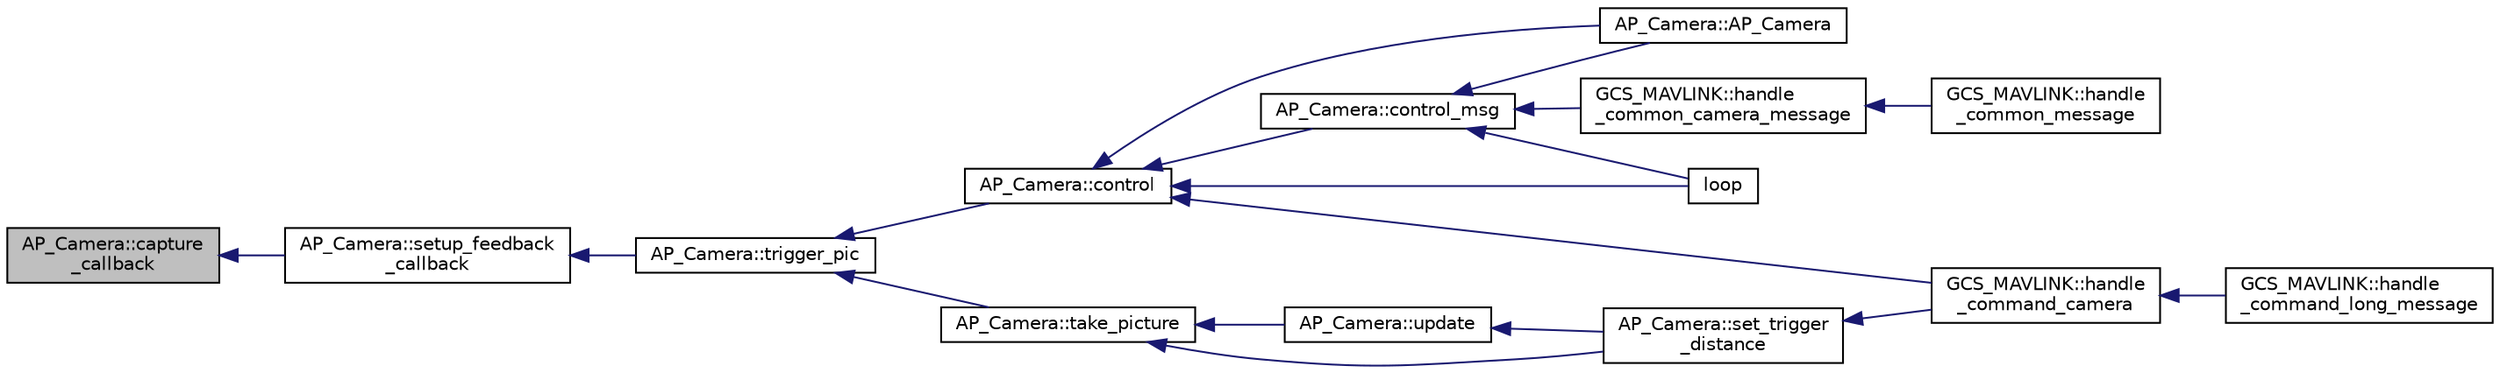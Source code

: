 digraph "AP_Camera::capture_callback"
{
 // INTERACTIVE_SVG=YES
  edge [fontname="Helvetica",fontsize="10",labelfontname="Helvetica",labelfontsize="10"];
  node [fontname="Helvetica",fontsize="10",shape=record];
  rankdir="LR";
  Node1 [label="AP_Camera::capture\l_callback",height=0.2,width=0.4,color="black", fillcolor="grey75", style="filled", fontcolor="black"];
  Node1 -> Node2 [dir="back",color="midnightblue",fontsize="10",style="solid",fontname="Helvetica"];
  Node2 [label="AP_Camera::setup_feedback\l_callback",height=0.2,width=0.4,color="black", fillcolor="white", style="filled",URL="$classAP__Camera.html#a52203d3c3cc7e420e58c6d0e882f35f4"];
  Node2 -> Node3 [dir="back",color="midnightblue",fontsize="10",style="solid",fontname="Helvetica"];
  Node3 [label="AP_Camera::trigger_pic",height=0.2,width=0.4,color="black", fillcolor="white", style="filled",URL="$classAP__Camera.html#a912338131e4f4ab09eb09139d471b7b3"];
  Node3 -> Node4 [dir="back",color="midnightblue",fontsize="10",style="solid",fontname="Helvetica"];
  Node4 [label="AP_Camera::control",height=0.2,width=0.4,color="black", fillcolor="white", style="filled",URL="$classAP__Camera.html#a7c7aa23d1a71db5345bb11899bbb8f31"];
  Node4 -> Node5 [dir="back",color="midnightblue",fontsize="10",style="solid",fontname="Helvetica"];
  Node5 [label="AP_Camera::control_msg",height=0.2,width=0.4,color="black", fillcolor="white", style="filled",URL="$classAP__Camera.html#a5a9157e5d811fa1b55bebe90fe731065",tooltip="decode deprecated MavLink message that controls camera. "];
  Node5 -> Node6 [dir="back",color="midnightblue",fontsize="10",style="solid",fontname="Helvetica"];
  Node6 [label="AP_Camera::AP_Camera",height=0.2,width=0.4,color="black", fillcolor="white", style="filled",URL="$classAP__Camera.html#ad8d2e68c3b5a7133da87975d3120223a"];
  Node5 -> Node7 [dir="back",color="midnightblue",fontsize="10",style="solid",fontname="Helvetica"];
  Node7 [label="loop",height=0.2,width=0.4,color="black", fillcolor="white", style="filled",URL="$routing_8cpp.html#afe461d27b9c48d5921c00d521181f12f"];
  Node5 -> Node8 [dir="back",color="midnightblue",fontsize="10",style="solid",fontname="Helvetica"];
  Node8 [label="GCS_MAVLINK::handle\l_common_camera_message",height=0.2,width=0.4,color="black", fillcolor="white", style="filled",URL="$structGCS__MAVLINK.html#a496597037e80be23544b7618199ad9f5"];
  Node8 -> Node9 [dir="back",color="midnightblue",fontsize="10",style="solid",fontname="Helvetica"];
  Node9 [label="GCS_MAVLINK::handle\l_common_message",height=0.2,width=0.4,color="black", fillcolor="white", style="filled",URL="$structGCS__MAVLINK.html#a13da94a2548ade6552a5250eb3251e89"];
  Node4 -> Node6 [dir="back",color="midnightblue",fontsize="10",style="solid",fontname="Helvetica"];
  Node4 -> Node7 [dir="back",color="midnightblue",fontsize="10",style="solid",fontname="Helvetica"];
  Node4 -> Node10 [dir="back",color="midnightblue",fontsize="10",style="solid",fontname="Helvetica"];
  Node10 [label="GCS_MAVLINK::handle\l_command_camera",height=0.2,width=0.4,color="black", fillcolor="white", style="filled",URL="$structGCS__MAVLINK.html#a735b4b8b692fa6985a7f7b99c6b4d58c"];
  Node10 -> Node11 [dir="back",color="midnightblue",fontsize="10",style="solid",fontname="Helvetica"];
  Node11 [label="GCS_MAVLINK::handle\l_command_long_message",height=0.2,width=0.4,color="black", fillcolor="white", style="filled",URL="$structGCS__MAVLINK.html#ada9816ba563e134b421cb5bcc7b21ed6"];
  Node3 -> Node12 [dir="back",color="midnightblue",fontsize="10",style="solid",fontname="Helvetica"];
  Node12 [label="AP_Camera::take_picture",height=0.2,width=0.4,color="black", fillcolor="white", style="filled",URL="$classAP__Camera.html#a5d7170c290ba358aab4e79e8e79bbb70"];
  Node12 -> Node13 [dir="back",color="midnightblue",fontsize="10",style="solid",fontname="Helvetica"];
  Node13 [label="AP_Camera::update",height=0.2,width=0.4,color="black", fillcolor="white", style="filled",URL="$classAP__Camera.html#a4077dde0b48102aa3b07eb64f1f7a420"];
  Node13 -> Node14 [dir="back",color="midnightblue",fontsize="10",style="solid",fontname="Helvetica"];
  Node14 [label="AP_Camera::set_trigger\l_distance",height=0.2,width=0.4,color="black", fillcolor="white", style="filled",URL="$classAP__Camera.html#a4a39e7eb5e1df8b95ef260b0638c6fc7"];
  Node14 -> Node10 [dir="back",color="midnightblue",fontsize="10",style="solid",fontname="Helvetica"];
  Node12 -> Node14 [dir="back",color="midnightblue",fontsize="10",style="solid",fontname="Helvetica"];
}
